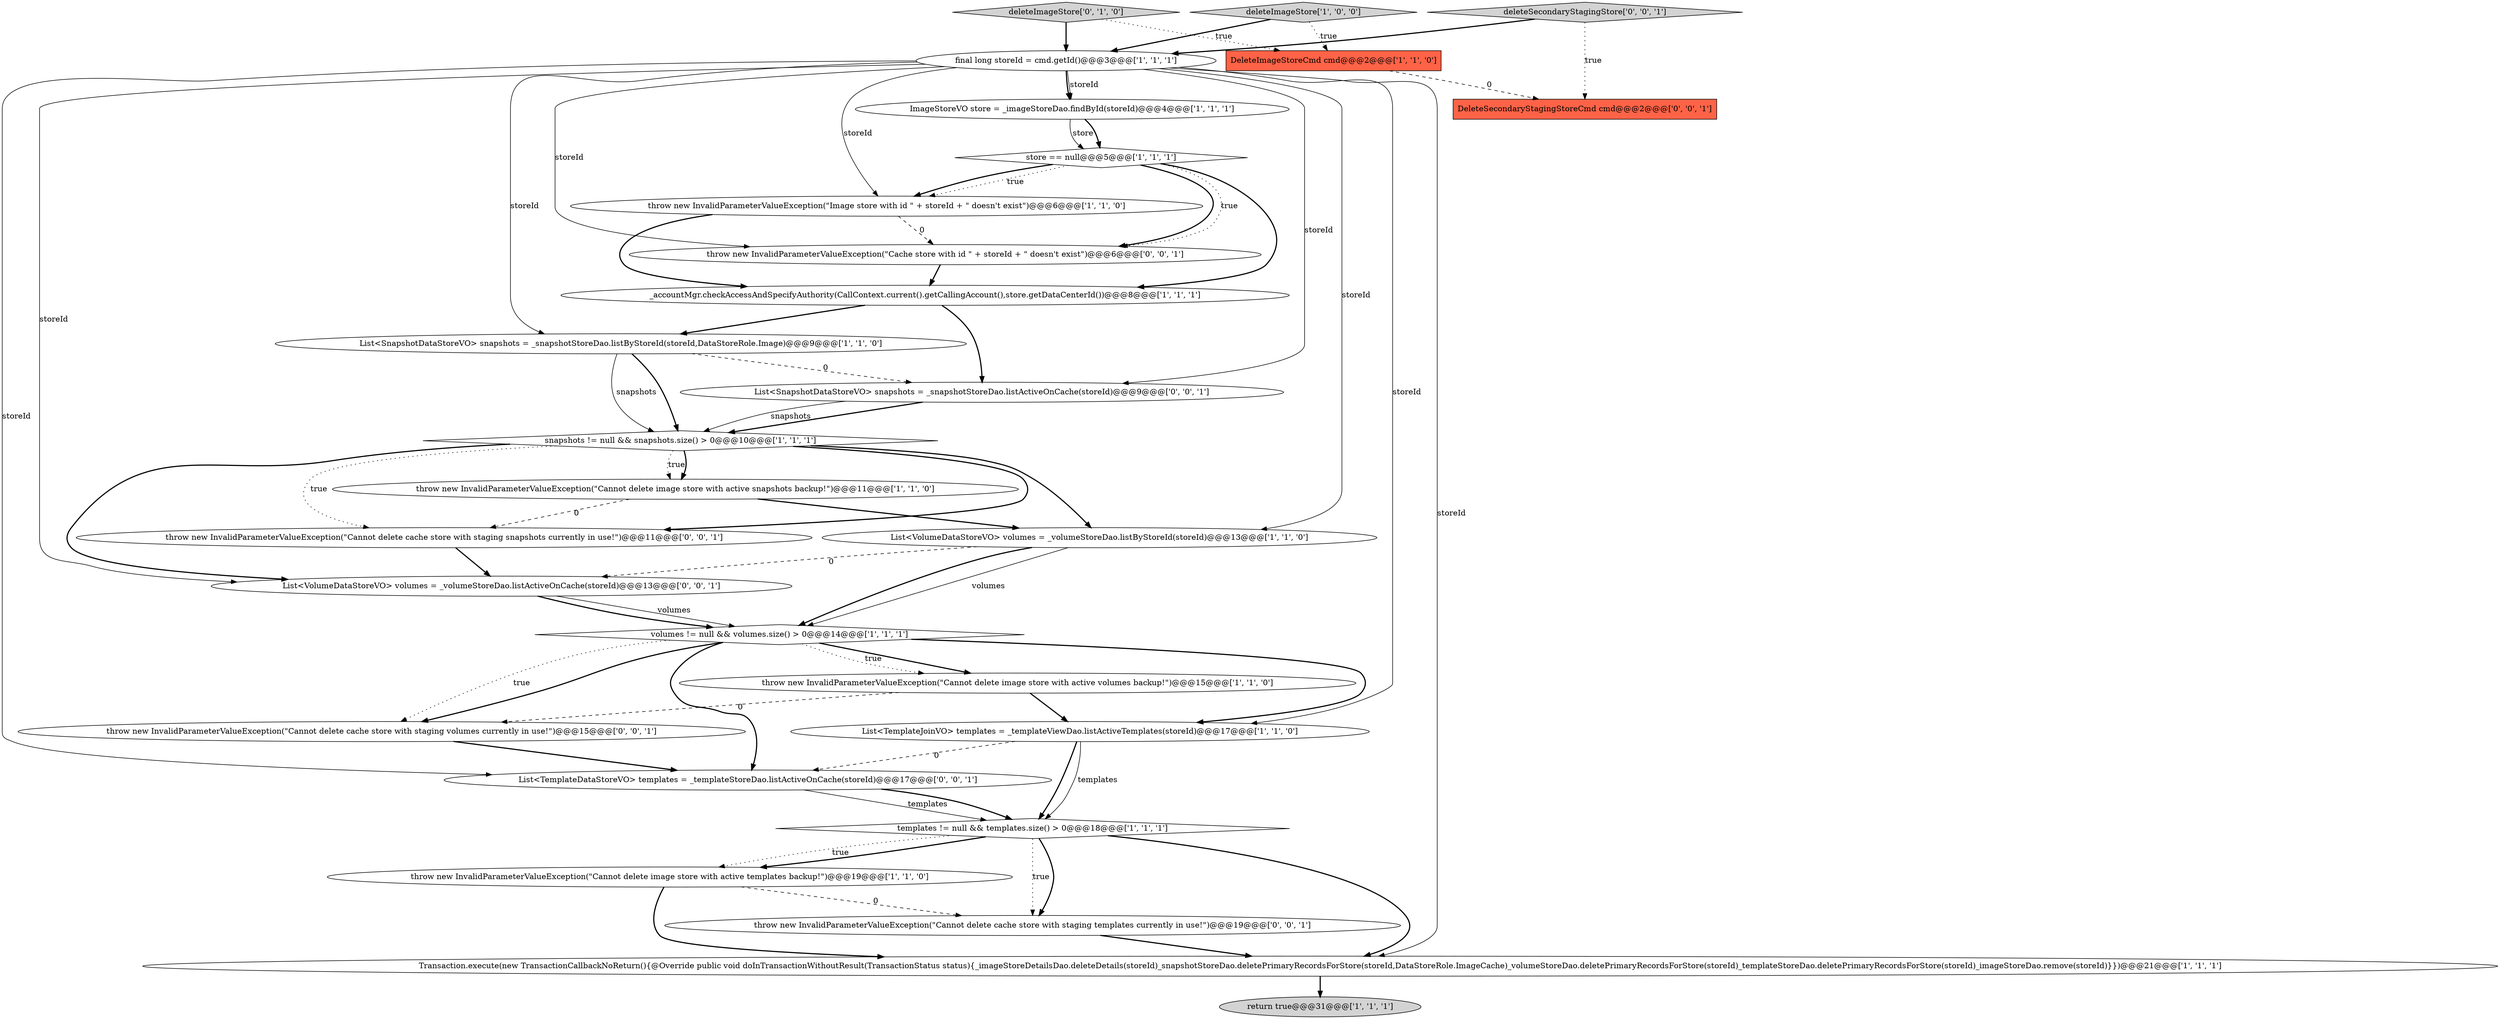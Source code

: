 digraph {
18 [style = filled, label = "deleteImageStore['0', '1', '0']", fillcolor = lightgray, shape = diamond image = "AAA0AAABBB2BBB"];
13 [style = filled, label = "throw new InvalidParameterValueException(\"Cannot delete image store with active volumes backup!\")@@@15@@@['1', '1', '0']", fillcolor = white, shape = ellipse image = "AAA0AAABBB1BBB"];
9 [style = filled, label = "List<SnapshotDataStoreVO> snapshots = _snapshotStoreDao.listByStoreId(storeId,DataStoreRole.Image)@@@9@@@['1', '1', '0']", fillcolor = white, shape = ellipse image = "AAA0AAABBB1BBB"];
12 [style = filled, label = "templates != null && templates.size() > 0@@@18@@@['1', '1', '1']", fillcolor = white, shape = diamond image = "AAA0AAABBB1BBB"];
8 [style = filled, label = "Transaction.execute(new TransactionCallbackNoReturn(){@Override public void doInTransactionWithoutResult(TransactionStatus status){_imageStoreDetailsDao.deleteDetails(storeId)_snapshotStoreDao.deletePrimaryRecordsForStore(storeId,DataStoreRole.ImageCache)_volumeStoreDao.deletePrimaryRecordsForStore(storeId)_templateStoreDao.deletePrimaryRecordsForStore(storeId)_imageStoreDao.remove(storeId)}})@@@21@@@['1', '1', '1']", fillcolor = white, shape = ellipse image = "AAA0AAABBB1BBB"];
10 [style = filled, label = "final long storeId = cmd.getId()@@@3@@@['1', '1', '1']", fillcolor = white, shape = ellipse image = "AAA0AAABBB1BBB"];
19 [style = filled, label = "throw new InvalidParameterValueException(\"Cannot delete cache store with staging volumes currently in use!\")@@@15@@@['0', '0', '1']", fillcolor = white, shape = ellipse image = "AAA0AAABBB3BBB"];
3 [style = filled, label = "throw new InvalidParameterValueException(\"Image store with id \" + storeId + \" doesn't exist\")@@@6@@@['1', '1', '0']", fillcolor = white, shape = ellipse image = "AAA0AAABBB1BBB"];
23 [style = filled, label = "List<TemplateDataStoreVO> templates = _templateStoreDao.listActiveOnCache(storeId)@@@17@@@['0', '0', '1']", fillcolor = white, shape = ellipse image = "AAA0AAABBB3BBB"];
7 [style = filled, label = "throw new InvalidParameterValueException(\"Cannot delete image store with active templates backup!\")@@@19@@@['1', '1', '0']", fillcolor = white, shape = ellipse image = "AAA0AAABBB1BBB"];
2 [style = filled, label = "store == null@@@5@@@['1', '1', '1']", fillcolor = white, shape = diamond image = "AAA0AAABBB1BBB"];
26 [style = filled, label = "throw new InvalidParameterValueException(\"Cache store with id \" + storeId + \" doesn't exist\")@@@6@@@['0', '0', '1']", fillcolor = white, shape = ellipse image = "AAA0AAABBB3BBB"];
17 [style = filled, label = "snapshots != null && snapshots.size() > 0@@@10@@@['1', '1', '1']", fillcolor = white, shape = diamond image = "AAA0AAABBB1BBB"];
21 [style = filled, label = "DeleteSecondaryStagingStoreCmd cmd@@@2@@@['0', '0', '1']", fillcolor = tomato, shape = box image = "AAA0AAABBB3BBB"];
6 [style = filled, label = "volumes != null && volumes.size() > 0@@@14@@@['1', '1', '1']", fillcolor = white, shape = diamond image = "AAA0AAABBB1BBB"];
25 [style = filled, label = "deleteSecondaryStagingStore['0', '0', '1']", fillcolor = lightgray, shape = diamond image = "AAA0AAABBB3BBB"];
0 [style = filled, label = "List<TemplateJoinVO> templates = _templateViewDao.listActiveTemplates(storeId)@@@17@@@['1', '1', '0']", fillcolor = white, shape = ellipse image = "AAA0AAABBB1BBB"];
1 [style = filled, label = "List<VolumeDataStoreVO> volumes = _volumeStoreDao.listByStoreId(storeId)@@@13@@@['1', '1', '0']", fillcolor = white, shape = ellipse image = "AAA0AAABBB1BBB"];
20 [style = filled, label = "throw new InvalidParameterValueException(\"Cannot delete cache store with staging templates currently in use!\")@@@19@@@['0', '0', '1']", fillcolor = white, shape = ellipse image = "AAA0AAABBB3BBB"];
15 [style = filled, label = "DeleteImageStoreCmd cmd@@@2@@@['1', '1', '0']", fillcolor = tomato, shape = box image = "AAA0AAABBB1BBB"];
11 [style = filled, label = "ImageStoreVO store = _imageStoreDao.findById(storeId)@@@4@@@['1', '1', '1']", fillcolor = white, shape = ellipse image = "AAA0AAABBB1BBB"];
22 [style = filled, label = "throw new InvalidParameterValueException(\"Cannot delete cache store with staging snapshots currently in use!\")@@@11@@@['0', '0', '1']", fillcolor = white, shape = ellipse image = "AAA0AAABBB3BBB"];
16 [style = filled, label = "_accountMgr.checkAccessAndSpecifyAuthority(CallContext.current().getCallingAccount(),store.getDataCenterId())@@@8@@@['1', '1', '1']", fillcolor = white, shape = ellipse image = "AAA0AAABBB1BBB"];
27 [style = filled, label = "List<SnapshotDataStoreVO> snapshots = _snapshotStoreDao.listActiveOnCache(storeId)@@@9@@@['0', '0', '1']", fillcolor = white, shape = ellipse image = "AAA0AAABBB3BBB"];
24 [style = filled, label = "List<VolumeDataStoreVO> volumes = _volumeStoreDao.listActiveOnCache(storeId)@@@13@@@['0', '0', '1']", fillcolor = white, shape = ellipse image = "AAA0AAABBB3BBB"];
5 [style = filled, label = "throw new InvalidParameterValueException(\"Cannot delete image store with active snapshots backup!\")@@@11@@@['1', '1', '0']", fillcolor = white, shape = ellipse image = "AAA0AAABBB1BBB"];
14 [style = filled, label = "deleteImageStore['1', '0', '0']", fillcolor = lightgray, shape = diamond image = "AAA0AAABBB1BBB"];
4 [style = filled, label = "return true@@@31@@@['1', '1', '1']", fillcolor = lightgray, shape = ellipse image = "AAA0AAABBB1BBB"];
12->7 [style = dotted, label="true"];
5->22 [style = dashed, label="0"];
12->7 [style = bold, label=""];
11->2 [style = solid, label="store"];
1->24 [style = dashed, label="0"];
10->0 [style = solid, label="storeId"];
10->11 [style = solid, label="storeId"];
2->3 [style = dotted, label="true"];
7->8 [style = bold, label=""];
18->15 [style = dotted, label="true"];
2->26 [style = bold, label=""];
8->4 [style = bold, label=""];
26->16 [style = bold, label=""];
22->24 [style = bold, label=""];
13->0 [style = bold, label=""];
25->10 [style = bold, label=""];
9->17 [style = solid, label="snapshots"];
5->1 [style = bold, label=""];
6->19 [style = dotted, label="true"];
23->12 [style = solid, label="templates"];
6->0 [style = bold, label=""];
7->20 [style = dashed, label="0"];
25->21 [style = dotted, label="true"];
10->24 [style = solid, label="storeId"];
6->13 [style = bold, label=""];
20->8 [style = bold, label=""];
10->11 [style = bold, label=""];
3->26 [style = dashed, label="0"];
13->19 [style = dashed, label="0"];
6->19 [style = bold, label=""];
19->23 [style = bold, label=""];
1->6 [style = bold, label=""];
12->20 [style = dotted, label="true"];
10->26 [style = solid, label="storeId"];
11->2 [style = bold, label=""];
10->9 [style = solid, label="storeId"];
2->3 [style = bold, label=""];
1->6 [style = solid, label="volumes"];
6->13 [style = dotted, label="true"];
24->6 [style = solid, label="volumes"];
0->23 [style = dashed, label="0"];
14->15 [style = dotted, label="true"];
2->26 [style = dotted, label="true"];
0->12 [style = bold, label=""];
27->17 [style = bold, label=""];
17->24 [style = bold, label=""];
10->27 [style = solid, label="storeId"];
9->17 [style = bold, label=""];
23->12 [style = bold, label=""];
18->10 [style = bold, label=""];
16->27 [style = bold, label=""];
12->20 [style = bold, label=""];
2->16 [style = bold, label=""];
10->3 [style = solid, label="storeId"];
17->22 [style = bold, label=""];
10->1 [style = solid, label="storeId"];
3->16 [style = bold, label=""];
10->8 [style = solid, label="storeId"];
24->6 [style = bold, label=""];
17->22 [style = dotted, label="true"];
15->21 [style = dashed, label="0"];
14->10 [style = bold, label=""];
6->23 [style = bold, label=""];
17->5 [style = dotted, label="true"];
12->8 [style = bold, label=""];
27->17 [style = solid, label="snapshots"];
10->23 [style = solid, label="storeId"];
17->5 [style = bold, label=""];
9->27 [style = dashed, label="0"];
0->12 [style = solid, label="templates"];
17->1 [style = bold, label=""];
16->9 [style = bold, label=""];
}
